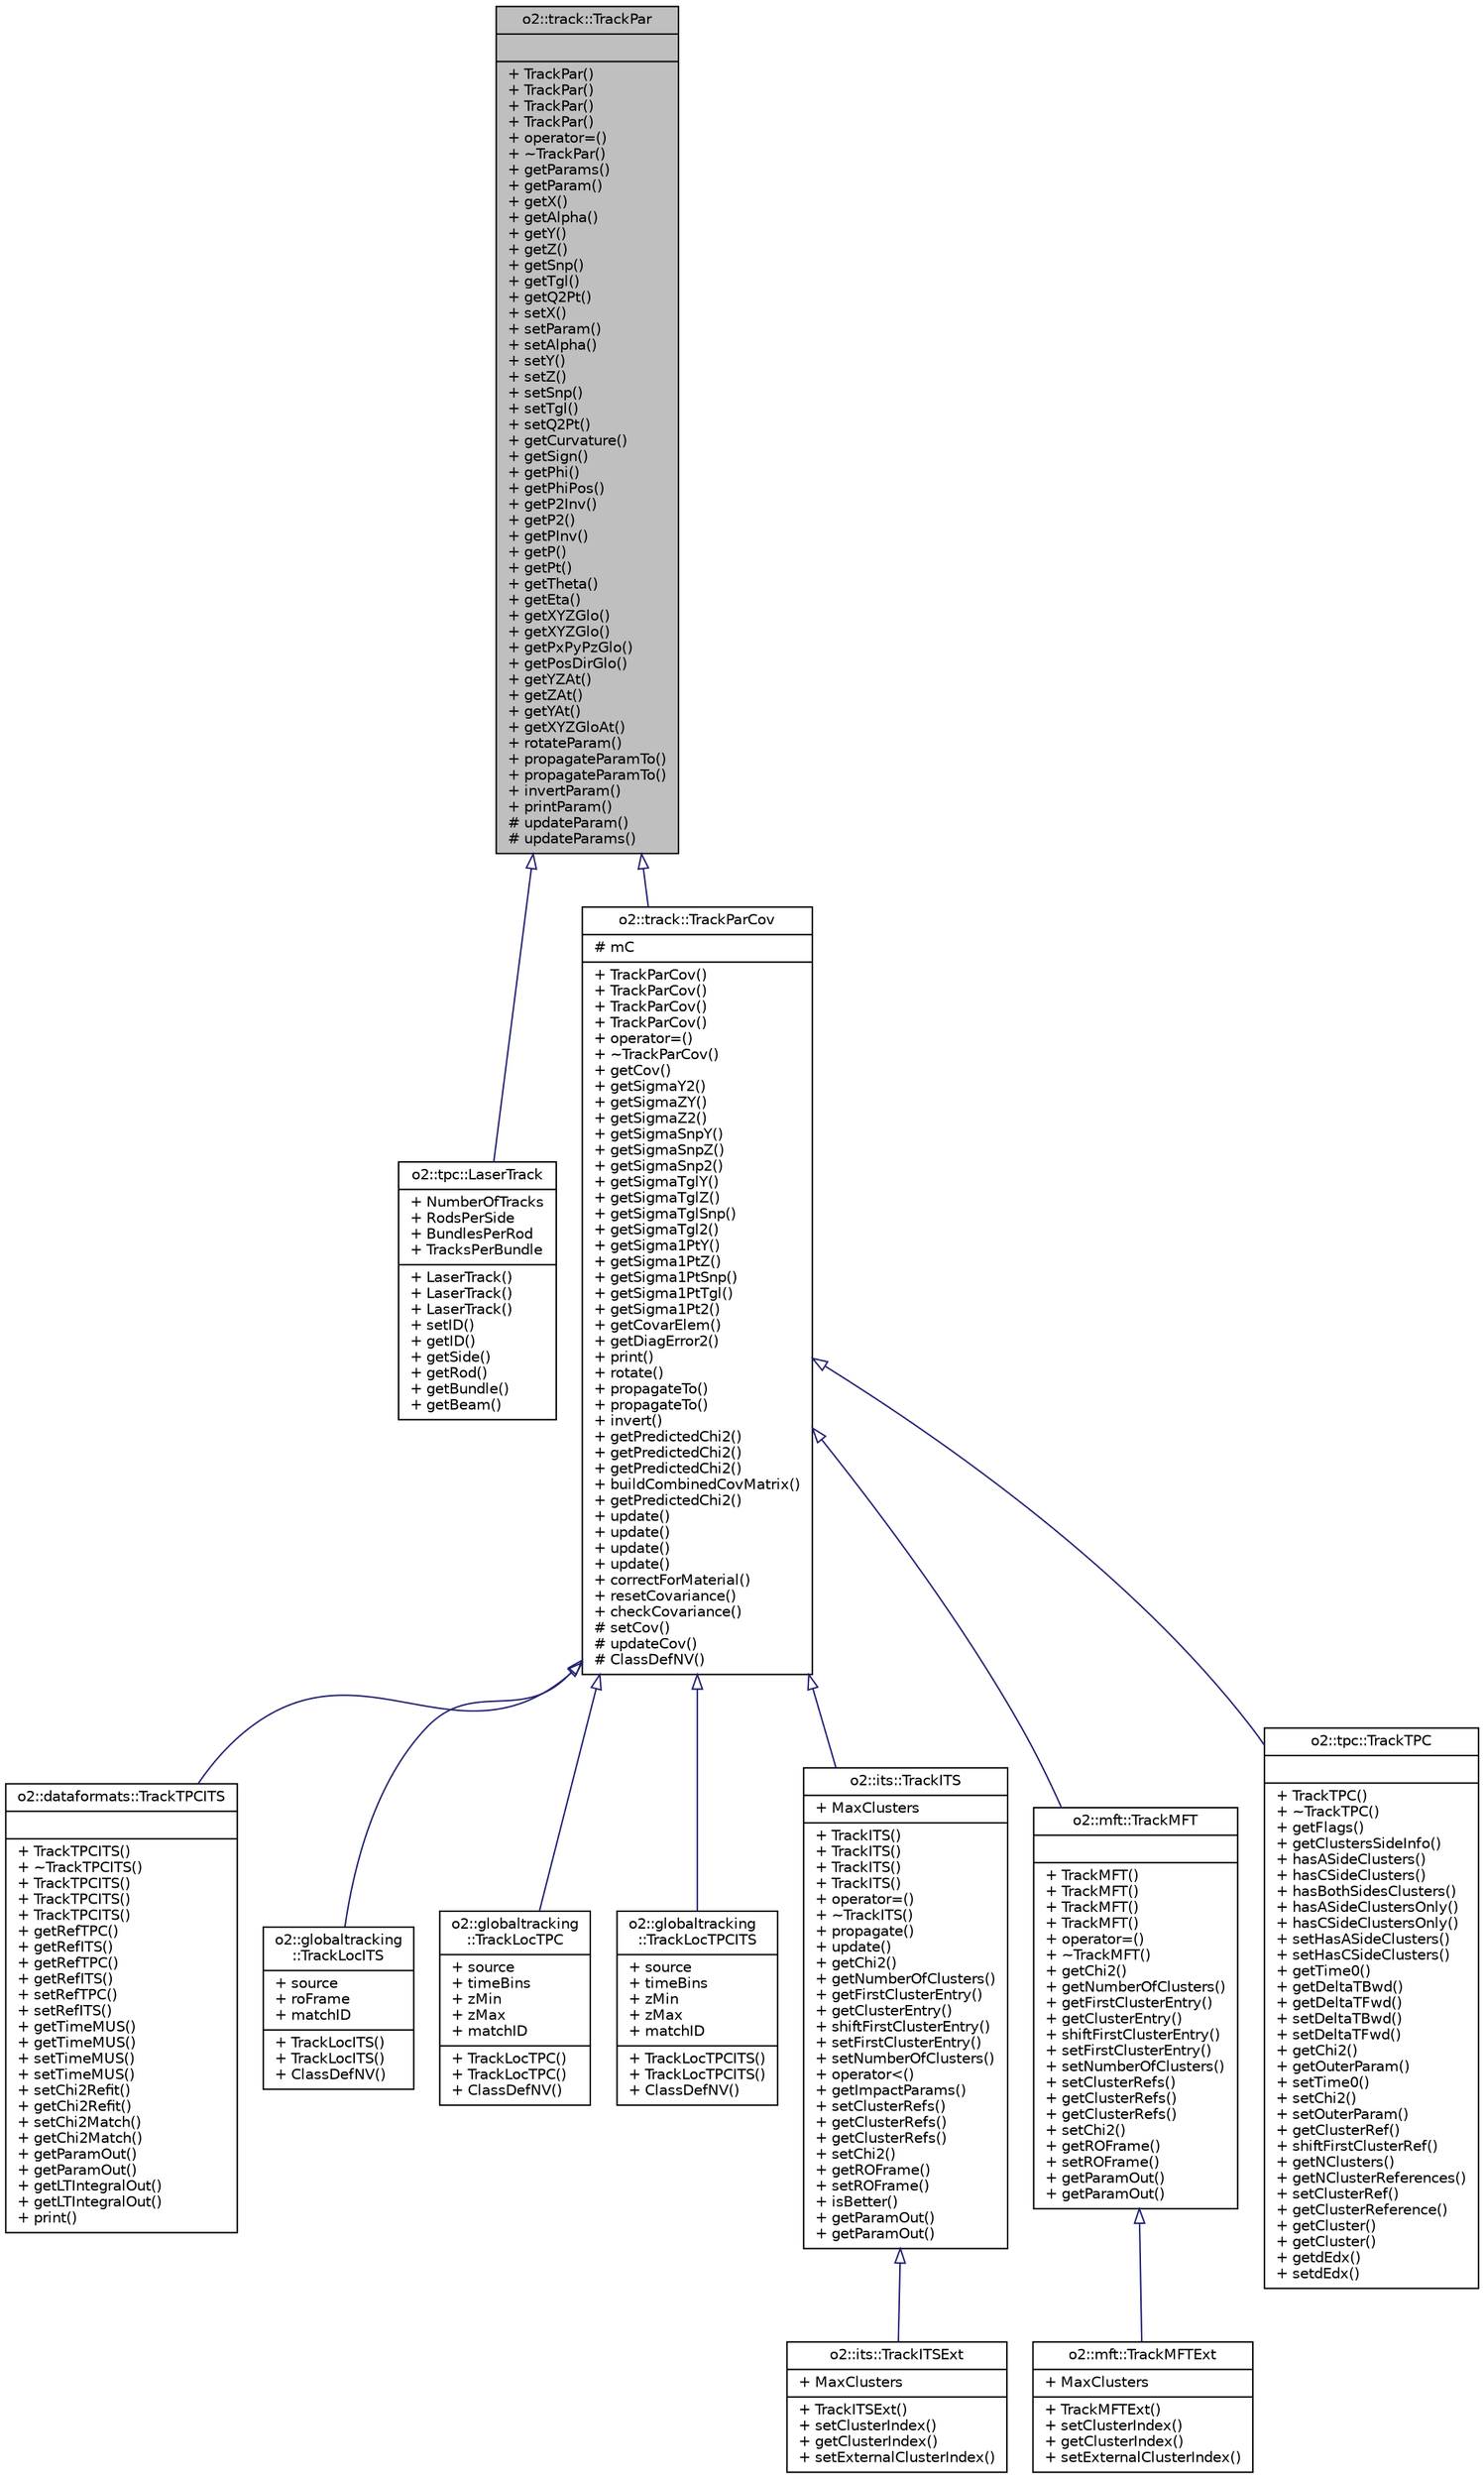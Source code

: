 digraph "o2::track::TrackPar"
{
 // INTERACTIVE_SVG=YES
  bgcolor="transparent";
  edge [fontname="Helvetica",fontsize="10",labelfontname="Helvetica",labelfontsize="10"];
  node [fontname="Helvetica",fontsize="10",shape=record];
  Node1 [label="{o2::track::TrackPar\n||+ TrackPar()\l+ TrackPar()\l+ TrackPar()\l+ TrackPar()\l+ operator=()\l+ ~TrackPar()\l+ getParams()\l+ getParam()\l+ getX()\l+ getAlpha()\l+ getY()\l+ getZ()\l+ getSnp()\l+ getTgl()\l+ getQ2Pt()\l+ setX()\l+ setParam()\l+ setAlpha()\l+ setY()\l+ setZ()\l+ setSnp()\l+ setTgl()\l+ setQ2Pt()\l+ getCurvature()\l+ getSign()\l+ getPhi()\l+ getPhiPos()\l+ getP2Inv()\l+ getP2()\l+ getPInv()\l+ getP()\l+ getPt()\l+ getTheta()\l+ getEta()\l+ getXYZGlo()\l+ getXYZGlo()\l+ getPxPyPzGlo()\l+ getPosDirGlo()\l+ getYZAt()\l+ getZAt()\l+ getYAt()\l+ getXYZGloAt()\l+ rotateParam()\l+ propagateParamTo()\l+ propagateParamTo()\l+ invertParam()\l+ printParam()\l# updateParam()\l# updateParams()\l}",height=0.2,width=0.4,color="black", fillcolor="grey75", style="filled", fontcolor="black"];
  Node1 -> Node2 [dir="back",color="midnightblue",fontsize="10",style="solid",arrowtail="onormal",fontname="Helvetica"];
  Node2 [label="{o2::tpc::LaserTrack\n|+ NumberOfTracks\l+ RodsPerSide\l+ BundlesPerRod\l+ TracksPerBundle\l|+ LaserTrack()\l+ LaserTrack()\l+ LaserTrack()\l+ setID()\l+ getID()\l+ getSide()\l+ getRod()\l+ getBundle()\l+ getBeam()\l}",height=0.2,width=0.4,color="black",URL="$d8/d51/classo2_1_1tpc_1_1LaserTrack.html"];
  Node1 -> Node3 [dir="back",color="midnightblue",fontsize="10",style="solid",arrowtail="onormal",fontname="Helvetica"];
  Node3 [label="{o2::track::TrackParCov\n|# mC\l|+ TrackParCov()\l+ TrackParCov()\l+ TrackParCov()\l+ TrackParCov()\l+ operator=()\l+ ~TrackParCov()\l+ getCov()\l+ getSigmaY2()\l+ getSigmaZY()\l+ getSigmaZ2()\l+ getSigmaSnpY()\l+ getSigmaSnpZ()\l+ getSigmaSnp2()\l+ getSigmaTglY()\l+ getSigmaTglZ()\l+ getSigmaTglSnp()\l+ getSigmaTgl2()\l+ getSigma1PtY()\l+ getSigma1PtZ()\l+ getSigma1PtSnp()\l+ getSigma1PtTgl()\l+ getSigma1Pt2()\l+ getCovarElem()\l+ getDiagError2()\l+ print()\l+ rotate()\l+ propagateTo()\l+ propagateTo()\l+ invert()\l+ getPredictedChi2()\l+ getPredictedChi2()\l+ getPredictedChi2()\l+ buildCombinedCovMatrix()\l+ getPredictedChi2()\l+ update()\l+ update()\l+ update()\l+ update()\l+ correctForMaterial()\l+ resetCovariance()\l+ checkCovariance()\l# setCov()\l# updateCov()\l# ClassDefNV()\l}",height=0.2,width=0.4,color="black",URL="$de/dea/classo2_1_1track_1_1TrackParCov.html"];
  Node3 -> Node4 [dir="back",color="midnightblue",fontsize="10",style="solid",arrowtail="onormal",fontname="Helvetica"];
  Node4 [label="{o2::dataformats::TrackTPCITS\n||+ TrackTPCITS()\l+ ~TrackTPCITS()\l+ TrackTPCITS()\l+ TrackTPCITS()\l+ TrackTPCITS()\l+ getRefTPC()\l+ getRefITS()\l+ getRefTPC()\l+ getRefITS()\l+ setRefTPC()\l+ setRefITS()\l+ getTimeMUS()\l+ getTimeMUS()\l+ setTimeMUS()\l+ setTimeMUS()\l+ setChi2Refit()\l+ getChi2Refit()\l+ setChi2Match()\l+ getChi2Match()\l+ getParamOut()\l+ getParamOut()\l+ getLTIntegralOut()\l+ getLTIntegralOut()\l+ print()\l}",height=0.2,width=0.4,color="black",URL="$d6/d67/classo2_1_1dataformats_1_1TrackTPCITS.html"];
  Node3 -> Node5 [dir="back",color="midnightblue",fontsize="10",style="solid",arrowtail="onormal",fontname="Helvetica"];
  Node5 [label="{o2::globaltracking\l::TrackLocITS\n|+ source\l+ roFrame\l+ matchID\l|+ TrackLocITS()\l+ TrackLocITS()\l+ ClassDefNV()\l}",height=0.2,width=0.4,color="black",URL="$d8/d71/structo2_1_1globaltracking_1_1TrackLocITS.html"];
  Node3 -> Node6 [dir="back",color="midnightblue",fontsize="10",style="solid",arrowtail="onormal",fontname="Helvetica"];
  Node6 [label="{o2::globaltracking\l::TrackLocTPC\n|+ source\l+ timeBins\l+ zMin\l+ zMax\l+ matchID\l|+ TrackLocTPC()\l+ TrackLocTPC()\l+ ClassDefNV()\l}",height=0.2,width=0.4,color="black",URL="$db/dea/structo2_1_1globaltracking_1_1TrackLocTPC.html"];
  Node3 -> Node7 [dir="back",color="midnightblue",fontsize="10",style="solid",arrowtail="onormal",fontname="Helvetica"];
  Node7 [label="{o2::globaltracking\l::TrackLocTPCITS\n|+ source\l+ timeBins\l+ zMin\l+ zMax\l+ matchID\l|+ TrackLocTPCITS()\l+ TrackLocTPCITS()\l+ ClassDefNV()\l}",height=0.2,width=0.4,color="black",URL="$dc/d39/structo2_1_1globaltracking_1_1TrackLocTPCITS.html",tooltip="< original track in the currently loaded TPC-ITS reco output "];
  Node3 -> Node8 [dir="back",color="midnightblue",fontsize="10",style="solid",arrowtail="onormal",fontname="Helvetica"];
  Node8 [label="{o2::its::TrackITS\n|+ MaxClusters\l|+ TrackITS()\l+ TrackITS()\l+ TrackITS()\l+ TrackITS()\l+ operator=()\l+ ~TrackITS()\l+ propagate()\l+ update()\l+ getChi2()\l+ getNumberOfClusters()\l+ getFirstClusterEntry()\l+ getClusterEntry()\l+ shiftFirstClusterEntry()\l+ setFirstClusterEntry()\l+ setNumberOfClusters()\l+ operator\<()\l+ getImpactParams()\l+ setClusterRefs()\l+ getClusterRefs()\l+ getClusterRefs()\l+ setChi2()\l+ getROFrame()\l+ setROFrame()\l+ isBetter()\l+ getParamOut()\l+ getParamOut()\l}",height=0.2,width=0.4,color="black",URL="$d0/d66/classo2_1_1its_1_1TrackITS.html"];
  Node8 -> Node9 [dir="back",color="midnightblue",fontsize="10",style="solid",arrowtail="onormal",fontname="Helvetica"];
  Node9 [label="{o2::its::TrackITSExt\n|+ MaxClusters\l|+ TrackITSExt()\l+ setClusterIndex()\l+ getClusterIndex()\l+ setExternalClusterIndex()\l}",height=0.2,width=0.4,color="black",URL="$db/d46/classo2_1_1its_1_1TrackITSExt.html"];
  Node3 -> Node10 [dir="back",color="midnightblue",fontsize="10",style="solid",arrowtail="onormal",fontname="Helvetica"];
  Node10 [label="{o2::mft::TrackMFT\n||+ TrackMFT()\l+ TrackMFT()\l+ TrackMFT()\l+ TrackMFT()\l+ operator=()\l+ ~TrackMFT()\l+ getChi2()\l+ getNumberOfClusters()\l+ getFirstClusterEntry()\l+ getClusterEntry()\l+ shiftFirstClusterEntry()\l+ setFirstClusterEntry()\l+ setNumberOfClusters()\l+ setClusterRefs()\l+ getClusterRefs()\l+ getClusterRefs()\l+ setChi2()\l+ getROFrame()\l+ setROFrame()\l+ getParamOut()\l+ getParamOut()\l}",height=0.2,width=0.4,color="black",URL="$d1/de4/classo2_1_1mft_1_1TrackMFT.html"];
  Node10 -> Node11 [dir="back",color="midnightblue",fontsize="10",style="solid",arrowtail="onormal",fontname="Helvetica"];
  Node11 [label="{o2::mft::TrackMFTExt\n|+ MaxClusters\l|+ TrackMFTExt()\l+ setClusterIndex()\l+ getClusterIndex()\l+ setExternalClusterIndex()\l}",height=0.2,width=0.4,color="black",URL="$dc/d9e/classo2_1_1mft_1_1TrackMFTExt.html"];
  Node3 -> Node12 [dir="back",color="midnightblue",fontsize="10",style="solid",arrowtail="onormal",fontname="Helvetica"];
  Node12 [label="{o2::tpc::TrackTPC\n||+ TrackTPC()\l+ ~TrackTPC()\l+ getFlags()\l+ getClustersSideInfo()\l+ hasASideClusters()\l+ hasCSideClusters()\l+ hasBothSidesClusters()\l+ hasASideClustersOnly()\l+ hasCSideClustersOnly()\l+ setHasASideClusters()\l+ setHasCSideClusters()\l+ getTime0()\l+ getDeltaTBwd()\l+ getDeltaTFwd()\l+ setDeltaTBwd()\l+ setDeltaTFwd()\l+ getChi2()\l+ getOuterParam()\l+ setTime0()\l+ setChi2()\l+ setOuterParam()\l+ getClusterRef()\l+ shiftFirstClusterRef()\l+ getNClusters()\l+ getNClusterReferences()\l+ setClusterRef()\l+ getClusterReference()\l+ getCluster()\l+ getCluster()\l+ getdEdx()\l+ setdEdx()\l}",height=0.2,width=0.4,color="black",URL="$d4/d76/classo2_1_1tpc_1_1TrackTPC.html"];
}
